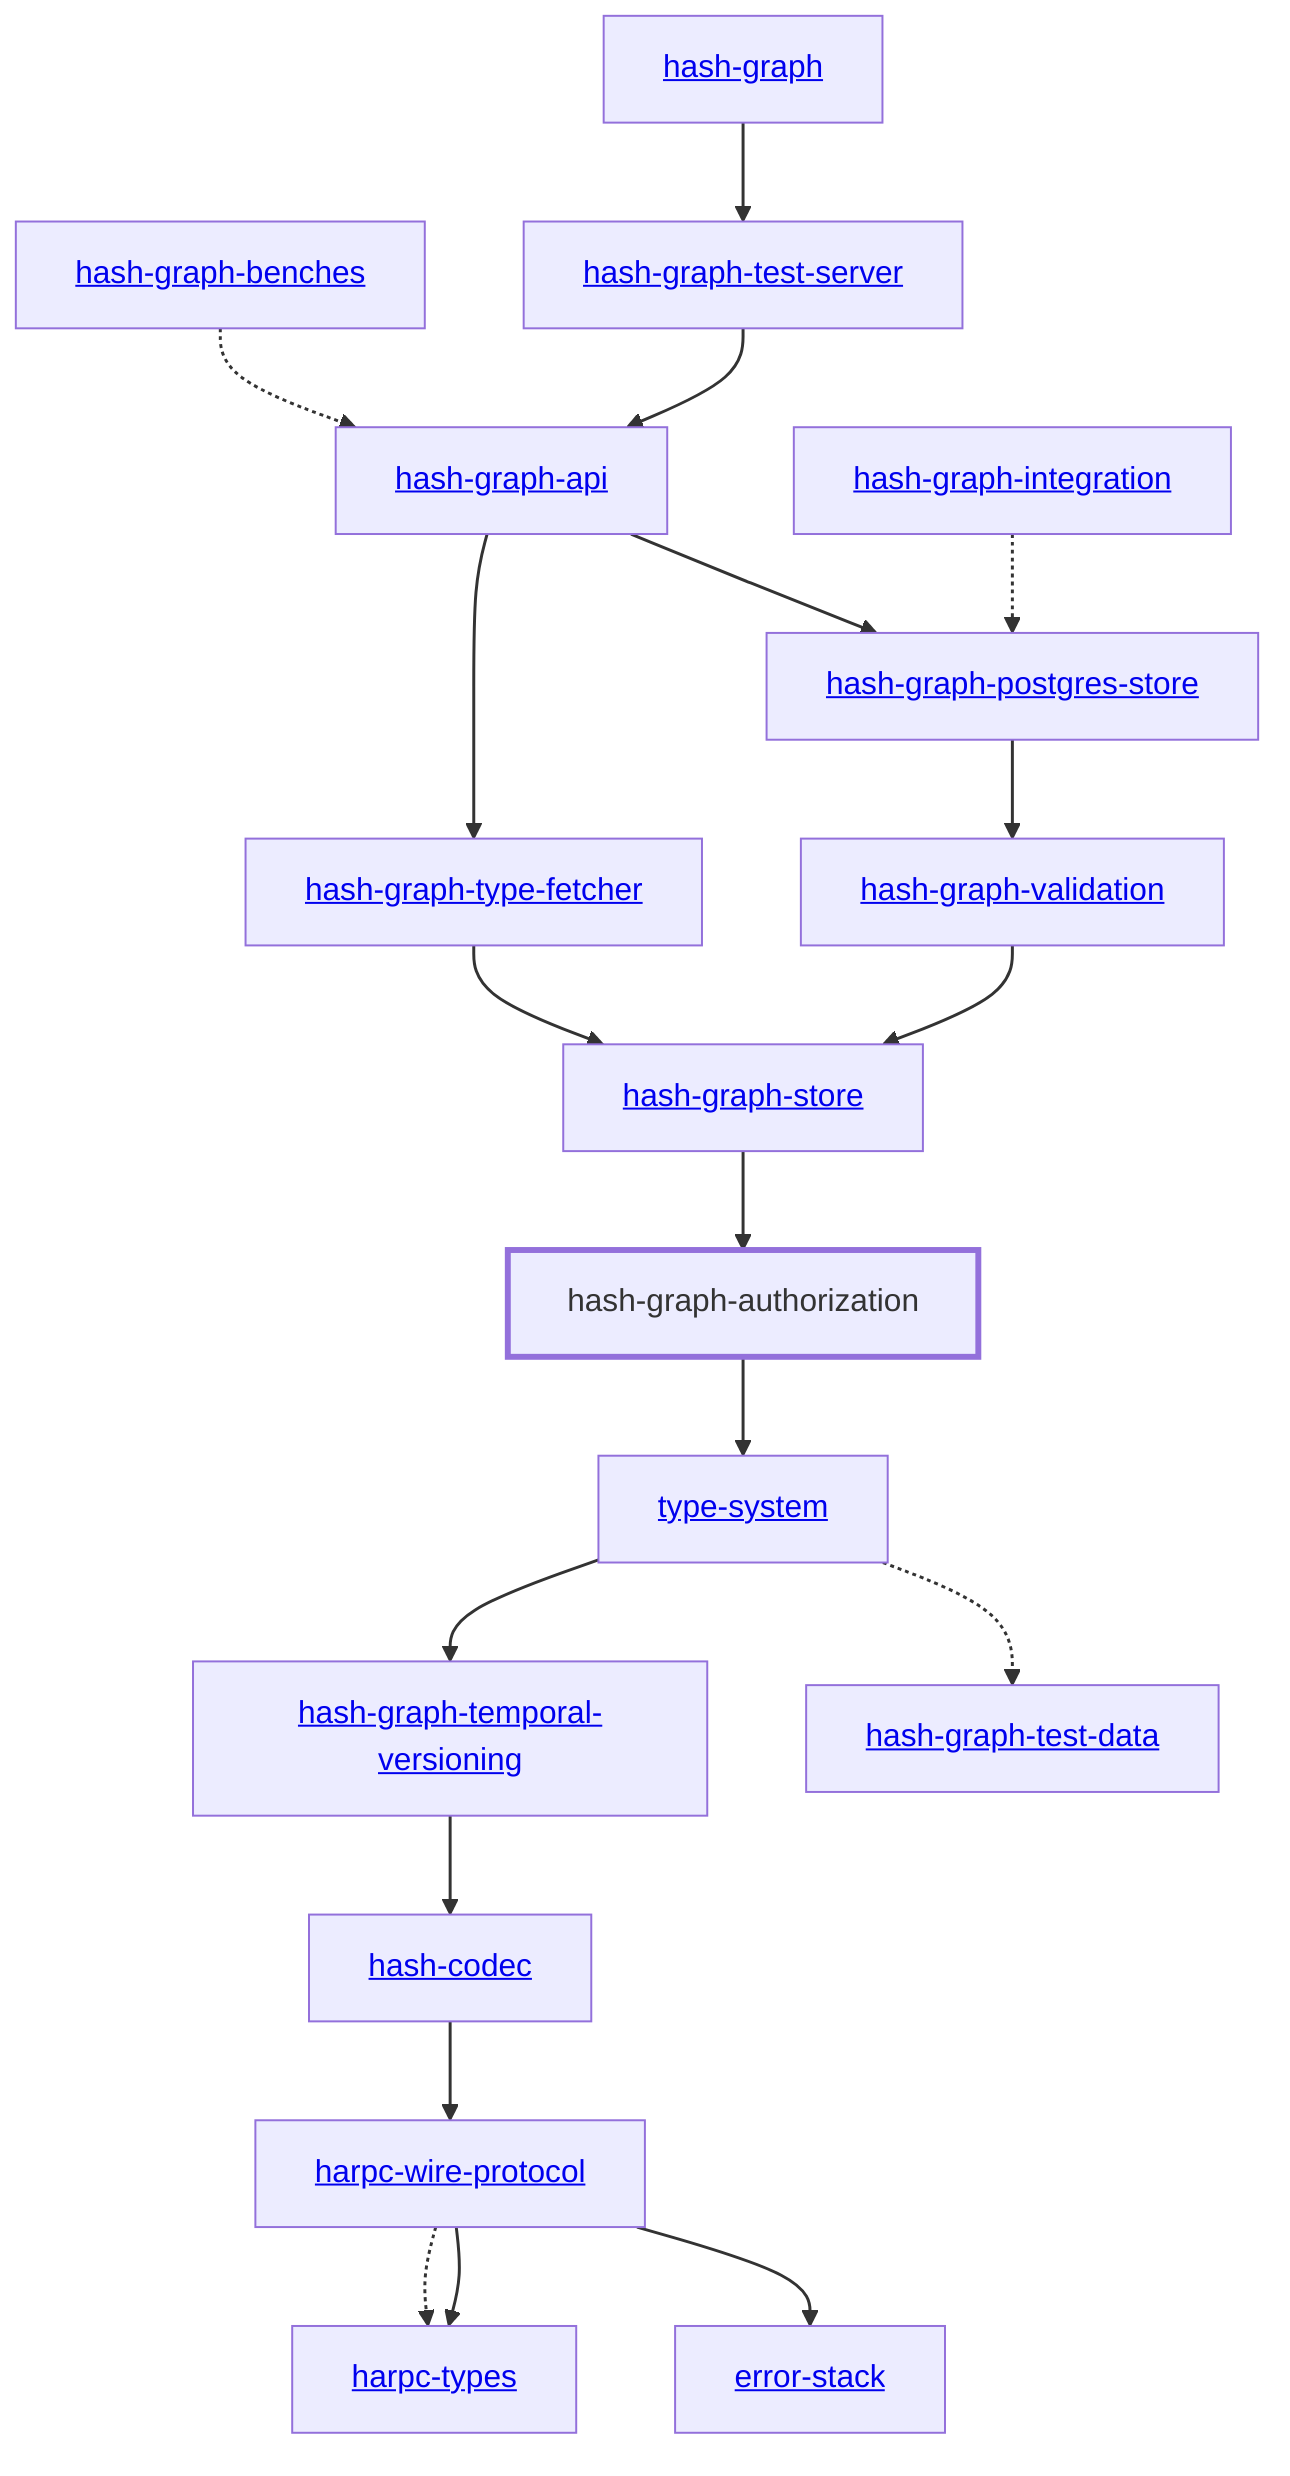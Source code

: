 graph TD
    linkStyle default stroke-width:1.5px
    classDef default stroke-width:1px
    classDef root stroke-width:3px
    classDef dev stroke-width:1px
    classDef build stroke-width:1px
    %% Legend
    %% --> : Normal dependency
    %% -.-> : Dev dependency
    %% ---> : Build dependency
    0[<a href="../hash_codec/index.html">hash-codec</a>]
    1[<a href="../hash_graph/index.html">hash-graph</a>]
    2[<a href="../hash_graph_api/index.html">hash-graph-api</a>]
    3[hash-graph-authorization]
    class 3 root
    4[<a href="../hash_graph_benches/index.html">hash-graph-benches</a>]
    5[<a href="../hash_graph_integration/index.html">hash-graph-integration</a>]
    6[<a href="../hash_graph_type_fetcher/index.html">hash-graph-type-fetcher</a>]
    7[<a href="../error_stack/index.html">error-stack</a>]
    8[<a href="../type_system/index.html">type-system</a>]
    9[<a href="../hash_graph_postgres_store/index.html">hash-graph-postgres-store</a>]
    10[<a href="../hash_graph_store/index.html">hash-graph-store</a>]
    11[<a href="../hash_graph_temporal_versioning/index.html">hash-graph-temporal-versioning</a>]
    12[<a href="../hash_graph_test_data/index.html">hash-graph-test-data</a>]
    13[<a href="../hash_graph_test_server/index.html">hash-graph-test-server</a>]
    14[<a href="../hash_graph_validation/index.html">hash-graph-validation</a>]
    15[<a href="../harpc_types/index.html">harpc-types</a>]
    16[<a href="../harpc_wire_protocol/index.html">harpc-wire-protocol</a>]
    3 --> 8
    4 -.-> 2
    5 -.-> 9
    8 -.-> 12
    8 --> 11
    9 --> 14
    6 --> 10
    10 --> 3
    11 --> 0
    13 --> 2
    16 --> 7
    16 --> 15
    16 -.-> 15
    0 --> 16
    1 --> 13
    2 --> 9
    14 --> 10
    2 --> 6